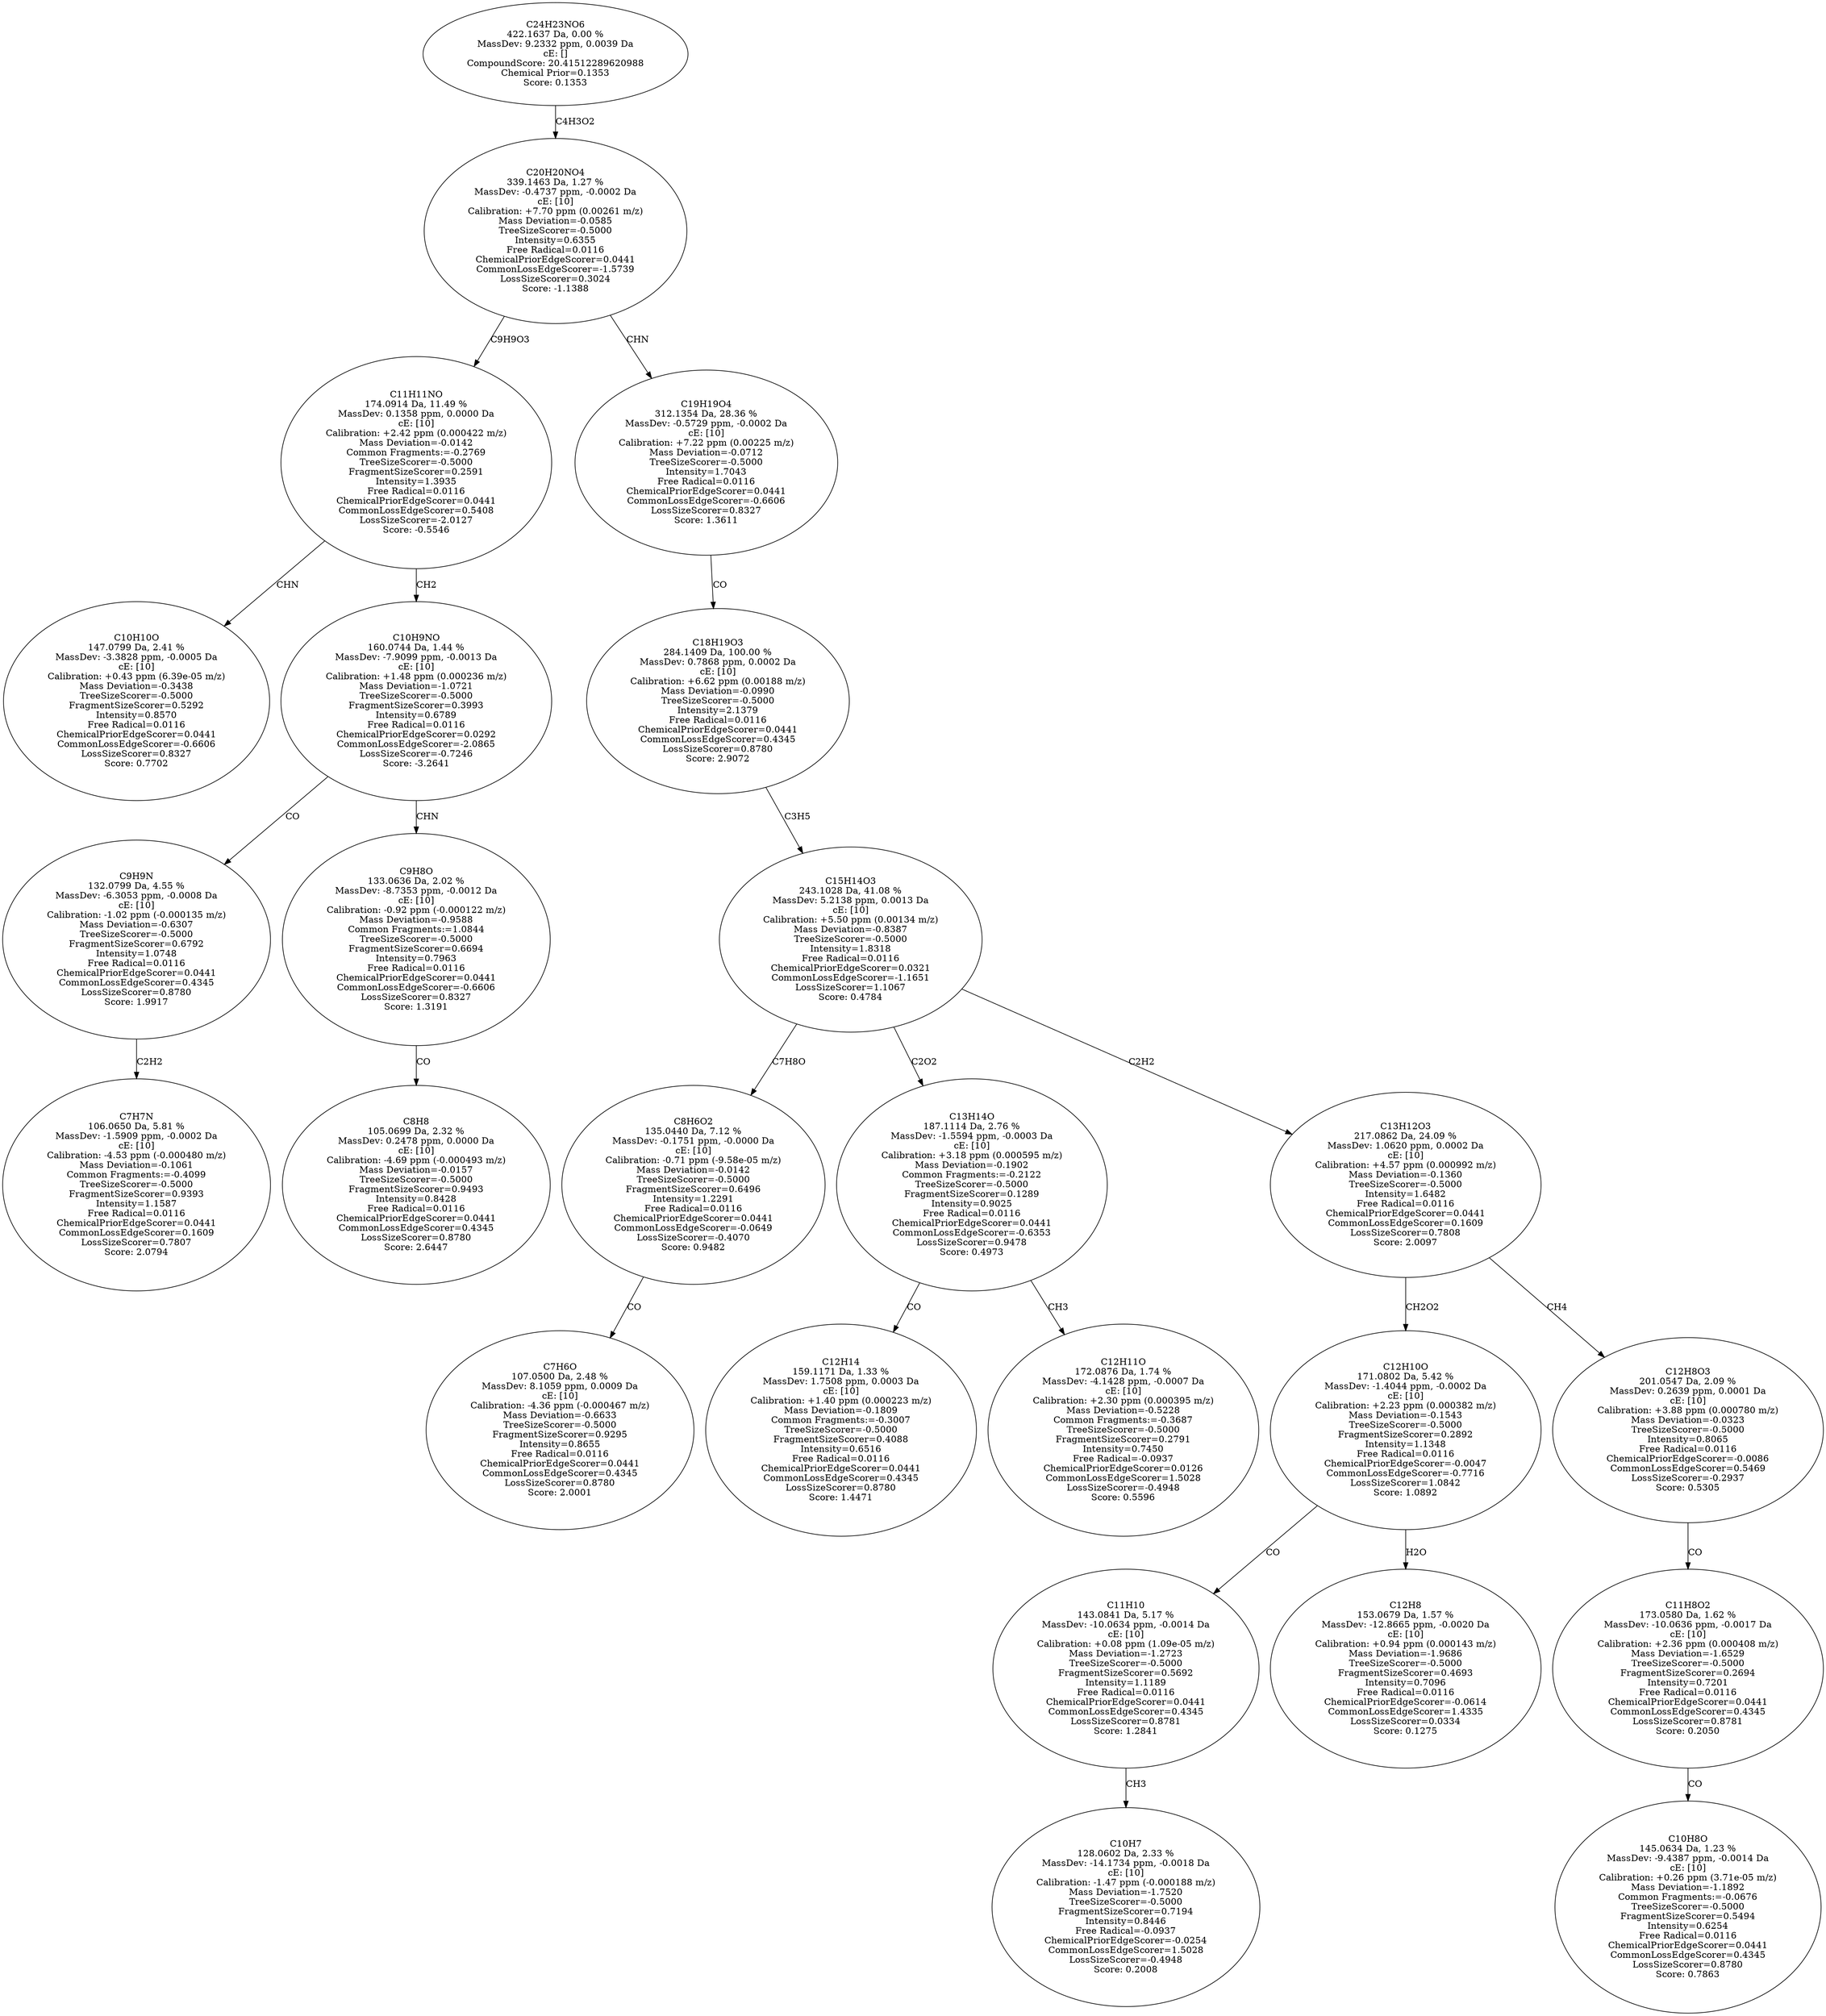 strict digraph {
v1 [label="C10H10O\n147.0799 Da, 2.41 %\nMassDev: -3.3828 ppm, -0.0005 Da\ncE: [10]\nCalibration: +0.43 ppm (6.39e-05 m/z)\nMass Deviation=-0.3438\nTreeSizeScorer=-0.5000\nFragmentSizeScorer=0.5292\nIntensity=0.8570\nFree Radical=0.0116\nChemicalPriorEdgeScorer=0.0441\nCommonLossEdgeScorer=-0.6606\nLossSizeScorer=0.8327\nScore: 0.7702"];
v2 [label="C7H7N\n106.0650 Da, 5.81 %\nMassDev: -1.5909 ppm, -0.0002 Da\ncE: [10]\nCalibration: -4.53 ppm (-0.000480 m/z)\nMass Deviation=-0.1061\nCommon Fragments:=-0.4099\nTreeSizeScorer=-0.5000\nFragmentSizeScorer=0.9393\nIntensity=1.1587\nFree Radical=0.0116\nChemicalPriorEdgeScorer=0.0441\nCommonLossEdgeScorer=0.1609\nLossSizeScorer=0.7807\nScore: 2.0794"];
v3 [label="C9H9N\n132.0799 Da, 4.55 %\nMassDev: -6.3053 ppm, -0.0008 Da\ncE: [10]\nCalibration: -1.02 ppm (-0.000135 m/z)\nMass Deviation=-0.6307\nTreeSizeScorer=-0.5000\nFragmentSizeScorer=0.6792\nIntensity=1.0748\nFree Radical=0.0116\nChemicalPriorEdgeScorer=0.0441\nCommonLossEdgeScorer=0.4345\nLossSizeScorer=0.8780\nScore: 1.9917"];
v4 [label="C8H8\n105.0699 Da, 2.32 %\nMassDev: 0.2478 ppm, 0.0000 Da\ncE: [10]\nCalibration: -4.69 ppm (-0.000493 m/z)\nMass Deviation=-0.0157\nTreeSizeScorer=-0.5000\nFragmentSizeScorer=0.9493\nIntensity=0.8428\nFree Radical=0.0116\nChemicalPriorEdgeScorer=0.0441\nCommonLossEdgeScorer=0.4345\nLossSizeScorer=0.8780\nScore: 2.6447"];
v5 [label="C9H8O\n133.0636 Da, 2.02 %\nMassDev: -8.7353 ppm, -0.0012 Da\ncE: [10]\nCalibration: -0.92 ppm (-0.000122 m/z)\nMass Deviation=-0.9588\nCommon Fragments:=1.0844\nTreeSizeScorer=-0.5000\nFragmentSizeScorer=0.6694\nIntensity=0.7963\nFree Radical=0.0116\nChemicalPriorEdgeScorer=0.0441\nCommonLossEdgeScorer=-0.6606\nLossSizeScorer=0.8327\nScore: 1.3191"];
v6 [label="C10H9NO\n160.0744 Da, 1.44 %\nMassDev: -7.9099 ppm, -0.0013 Da\ncE: [10]\nCalibration: +1.48 ppm (0.000236 m/z)\nMass Deviation=-1.0721\nTreeSizeScorer=-0.5000\nFragmentSizeScorer=0.3993\nIntensity=0.6789\nFree Radical=0.0116\nChemicalPriorEdgeScorer=0.0292\nCommonLossEdgeScorer=-2.0865\nLossSizeScorer=-0.7246\nScore: -3.2641"];
v7 [label="C11H11NO\n174.0914 Da, 11.49 %\nMassDev: 0.1358 ppm, 0.0000 Da\ncE: [10]\nCalibration: +2.42 ppm (0.000422 m/z)\nMass Deviation=-0.0142\nCommon Fragments:=-0.2769\nTreeSizeScorer=-0.5000\nFragmentSizeScorer=0.2591\nIntensity=1.3935\nFree Radical=0.0116\nChemicalPriorEdgeScorer=0.0441\nCommonLossEdgeScorer=0.5408\nLossSizeScorer=-2.0127\nScore: -0.5546"];
v8 [label="C7H6O\n107.0500 Da, 2.48 %\nMassDev: 8.1059 ppm, 0.0009 Da\ncE: [10]\nCalibration: -4.36 ppm (-0.000467 m/z)\nMass Deviation=-0.6633\nTreeSizeScorer=-0.5000\nFragmentSizeScorer=0.9295\nIntensity=0.8655\nFree Radical=0.0116\nChemicalPriorEdgeScorer=0.0441\nCommonLossEdgeScorer=0.4345\nLossSizeScorer=0.8780\nScore: 2.0001"];
v9 [label="C8H6O2\n135.0440 Da, 7.12 %\nMassDev: -0.1751 ppm, -0.0000 Da\ncE: [10]\nCalibration: -0.71 ppm (-9.58e-05 m/z)\nMass Deviation=-0.0142\nTreeSizeScorer=-0.5000\nFragmentSizeScorer=0.6496\nIntensity=1.2291\nFree Radical=0.0116\nChemicalPriorEdgeScorer=0.0441\nCommonLossEdgeScorer=-0.0649\nLossSizeScorer=-0.4070\nScore: 0.9482"];
v10 [label="C12H14\n159.1171 Da, 1.33 %\nMassDev: 1.7508 ppm, 0.0003 Da\ncE: [10]\nCalibration: +1.40 ppm (0.000223 m/z)\nMass Deviation=-0.1809\nCommon Fragments:=-0.3007\nTreeSizeScorer=-0.5000\nFragmentSizeScorer=0.4088\nIntensity=0.6516\nFree Radical=0.0116\nChemicalPriorEdgeScorer=0.0441\nCommonLossEdgeScorer=0.4345\nLossSizeScorer=0.8780\nScore: 1.4471"];
v11 [label="C12H11O\n172.0876 Da, 1.74 %\nMassDev: -4.1428 ppm, -0.0007 Da\ncE: [10]\nCalibration: +2.30 ppm (0.000395 m/z)\nMass Deviation=-0.5228\nCommon Fragments:=-0.3687\nTreeSizeScorer=-0.5000\nFragmentSizeScorer=0.2791\nIntensity=0.7450\nFree Radical=-0.0937\nChemicalPriorEdgeScorer=0.0126\nCommonLossEdgeScorer=1.5028\nLossSizeScorer=-0.4948\nScore: 0.5596"];
v12 [label="C13H14O\n187.1114 Da, 2.76 %\nMassDev: -1.5594 ppm, -0.0003 Da\ncE: [10]\nCalibration: +3.18 ppm (0.000595 m/z)\nMass Deviation=-0.1902\nCommon Fragments:=-0.2122\nTreeSizeScorer=-0.5000\nFragmentSizeScorer=0.1289\nIntensity=0.9025\nFree Radical=0.0116\nChemicalPriorEdgeScorer=0.0441\nCommonLossEdgeScorer=-0.6353\nLossSizeScorer=0.9478\nScore: 0.4973"];
v13 [label="C10H7\n128.0602 Da, 2.33 %\nMassDev: -14.1734 ppm, -0.0018 Da\ncE: [10]\nCalibration: -1.47 ppm (-0.000188 m/z)\nMass Deviation=-1.7520\nTreeSizeScorer=-0.5000\nFragmentSizeScorer=0.7194\nIntensity=0.8446\nFree Radical=-0.0937\nChemicalPriorEdgeScorer=-0.0254\nCommonLossEdgeScorer=1.5028\nLossSizeScorer=-0.4948\nScore: 0.2008"];
v14 [label="C11H10\n143.0841 Da, 5.17 %\nMassDev: -10.0634 ppm, -0.0014 Da\ncE: [10]\nCalibration: +0.08 ppm (1.09e-05 m/z)\nMass Deviation=-1.2723\nTreeSizeScorer=-0.5000\nFragmentSizeScorer=0.5692\nIntensity=1.1189\nFree Radical=0.0116\nChemicalPriorEdgeScorer=0.0441\nCommonLossEdgeScorer=0.4345\nLossSizeScorer=0.8781\nScore: 1.2841"];
v15 [label="C12H8\n153.0679 Da, 1.57 %\nMassDev: -12.8665 ppm, -0.0020 Da\ncE: [10]\nCalibration: +0.94 ppm (0.000143 m/z)\nMass Deviation=-1.9686\nTreeSizeScorer=-0.5000\nFragmentSizeScorer=0.4693\nIntensity=0.7096\nFree Radical=0.0116\nChemicalPriorEdgeScorer=-0.0614\nCommonLossEdgeScorer=1.4335\nLossSizeScorer=0.0334\nScore: 0.1275"];
v16 [label="C12H10O\n171.0802 Da, 5.42 %\nMassDev: -1.4044 ppm, -0.0002 Da\ncE: [10]\nCalibration: +2.23 ppm (0.000382 m/z)\nMass Deviation=-0.1543\nTreeSizeScorer=-0.5000\nFragmentSizeScorer=0.2892\nIntensity=1.1348\nFree Radical=0.0116\nChemicalPriorEdgeScorer=-0.0047\nCommonLossEdgeScorer=-0.7716\nLossSizeScorer=1.0842\nScore: 1.0892"];
v17 [label="C10H8O\n145.0634 Da, 1.23 %\nMassDev: -9.4387 ppm, -0.0014 Da\ncE: [10]\nCalibration: +0.26 ppm (3.71e-05 m/z)\nMass Deviation=-1.1892\nCommon Fragments:=-0.0676\nTreeSizeScorer=-0.5000\nFragmentSizeScorer=0.5494\nIntensity=0.6254\nFree Radical=0.0116\nChemicalPriorEdgeScorer=0.0441\nCommonLossEdgeScorer=0.4345\nLossSizeScorer=0.8780\nScore: 0.7863"];
v18 [label="C11H8O2\n173.0580 Da, 1.62 %\nMassDev: -10.0636 ppm, -0.0017 Da\ncE: [10]\nCalibration: +2.36 ppm (0.000408 m/z)\nMass Deviation=-1.6529\nTreeSizeScorer=-0.5000\nFragmentSizeScorer=0.2694\nIntensity=0.7201\nFree Radical=0.0116\nChemicalPriorEdgeScorer=0.0441\nCommonLossEdgeScorer=0.4345\nLossSizeScorer=0.8781\nScore: 0.2050"];
v19 [label="C12H8O3\n201.0547 Da, 2.09 %\nMassDev: 0.2639 ppm, 0.0001 Da\ncE: [10]\nCalibration: +3.88 ppm (0.000780 m/z)\nMass Deviation=-0.0323\nTreeSizeScorer=-0.5000\nIntensity=0.8065\nFree Radical=0.0116\nChemicalPriorEdgeScorer=-0.0086\nCommonLossEdgeScorer=0.5469\nLossSizeScorer=-0.2937\nScore: 0.5305"];
v20 [label="C13H12O3\n217.0862 Da, 24.09 %\nMassDev: 1.0620 ppm, 0.0002 Da\ncE: [10]\nCalibration: +4.57 ppm (0.000992 m/z)\nMass Deviation=-0.1360\nTreeSizeScorer=-0.5000\nIntensity=1.6482\nFree Radical=0.0116\nChemicalPriorEdgeScorer=0.0441\nCommonLossEdgeScorer=0.1609\nLossSizeScorer=0.7808\nScore: 2.0097"];
v21 [label="C15H14O3\n243.1028 Da, 41.08 %\nMassDev: 5.2138 ppm, 0.0013 Da\ncE: [10]\nCalibration: +5.50 ppm (0.00134 m/z)\nMass Deviation=-0.8387\nTreeSizeScorer=-0.5000\nIntensity=1.8318\nFree Radical=0.0116\nChemicalPriorEdgeScorer=0.0321\nCommonLossEdgeScorer=-1.1651\nLossSizeScorer=1.1067\nScore: 0.4784"];
v22 [label="C18H19O3\n284.1409 Da, 100.00 %\nMassDev: 0.7868 ppm, 0.0002 Da\ncE: [10]\nCalibration: +6.62 ppm (0.00188 m/z)\nMass Deviation=-0.0990\nTreeSizeScorer=-0.5000\nIntensity=2.1379\nFree Radical=0.0116\nChemicalPriorEdgeScorer=0.0441\nCommonLossEdgeScorer=0.4345\nLossSizeScorer=0.8780\nScore: 2.9072"];
v23 [label="C19H19O4\n312.1354 Da, 28.36 %\nMassDev: -0.5729 ppm, -0.0002 Da\ncE: [10]\nCalibration: +7.22 ppm (0.00225 m/z)\nMass Deviation=-0.0712\nTreeSizeScorer=-0.5000\nIntensity=1.7043\nFree Radical=0.0116\nChemicalPriorEdgeScorer=0.0441\nCommonLossEdgeScorer=-0.6606\nLossSizeScorer=0.8327\nScore: 1.3611"];
v24 [label="C20H20NO4\n339.1463 Da, 1.27 %\nMassDev: -0.4737 ppm, -0.0002 Da\ncE: [10]\nCalibration: +7.70 ppm (0.00261 m/z)\nMass Deviation=-0.0585\nTreeSizeScorer=-0.5000\nIntensity=0.6355\nFree Radical=0.0116\nChemicalPriorEdgeScorer=0.0441\nCommonLossEdgeScorer=-1.5739\nLossSizeScorer=0.3024\nScore: -1.1388"];
v25 [label="C24H23NO6\n422.1637 Da, 0.00 %\nMassDev: 9.2332 ppm, 0.0039 Da\ncE: []\nCompoundScore: 20.41512289620988\nChemical Prior=0.1353\nScore: 0.1353"];
v7 -> v1 [label="CHN"];
v3 -> v2 [label="C2H2"];
v6 -> v3 [label="CO"];
v5 -> v4 [label="CO"];
v6 -> v5 [label="CHN"];
v7 -> v6 [label="CH2"];
v24 -> v7 [label="C9H9O3"];
v9 -> v8 [label="CO"];
v21 -> v9 [label="C7H8O"];
v12 -> v10 [label="CO"];
v12 -> v11 [label="CH3"];
v21 -> v12 [label="C2O2"];
v14 -> v13 [label="CH3"];
v16 -> v14 [label="CO"];
v16 -> v15 [label="H2O"];
v20 -> v16 [label="CH2O2"];
v18 -> v17 [label="CO"];
v19 -> v18 [label="CO"];
v20 -> v19 [label="CH4"];
v21 -> v20 [label="C2H2"];
v22 -> v21 [label="C3H5"];
v23 -> v22 [label="CO"];
v24 -> v23 [label="CHN"];
v25 -> v24 [label="C4H3O2"];
}